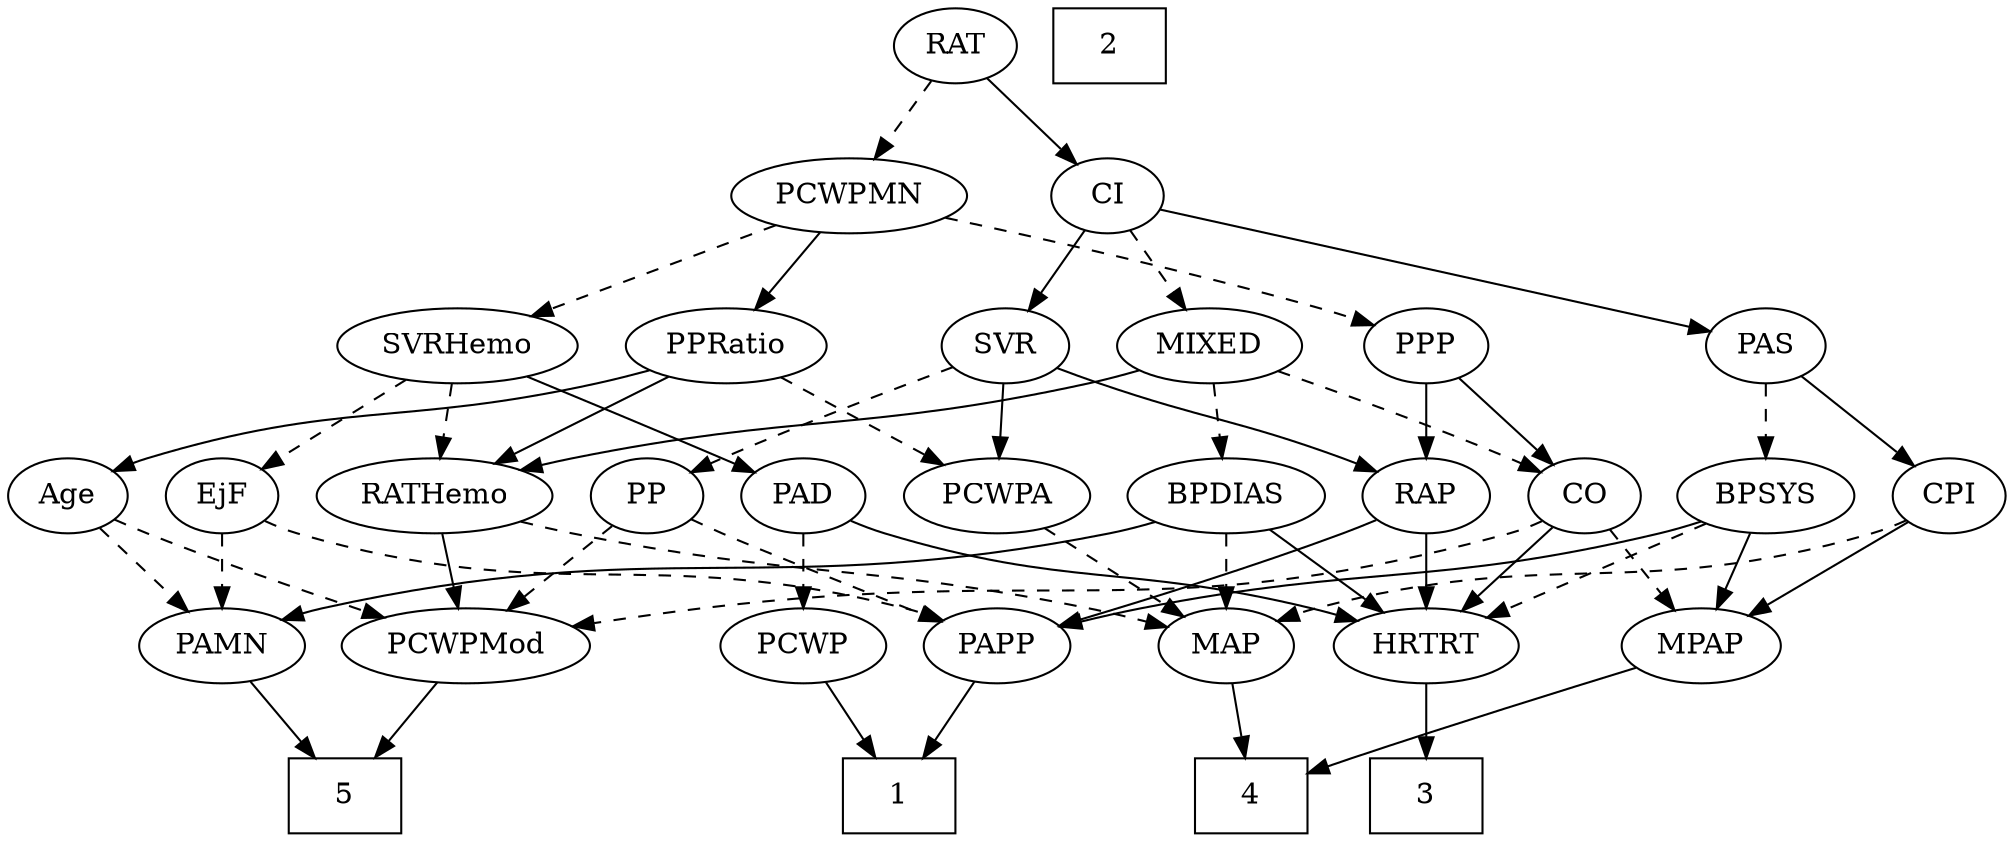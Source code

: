 strict digraph {
	graph [bb="0,0,905.19,396"];
	node [label="\N"];
	1	[height=0.5,
		pos="133.6,18",
		shape=box,
		width=0.75];
	2	[height=0.5,
		pos="389.6,378",
		shape=box,
		width=0.75];
	3	[height=0.5,
		pos="331.6,18",
		shape=box,
		width=0.75];
	4	[height=0.5,
		pos="706.6,18",
		shape=box,
		width=0.75];
	5	[height=0.5,
		pos="506.6,18",
		shape=box,
		width=0.75];
	Age	[height=0.5,
		pos="588.6,162",
		width=0.75];
	PAMN	[height=0.5,
		pos="453.6,90",
		width=1.011];
	Age -> PAMN	[pos="e,477.84,103.57 567.8,150.22 546.19,139.01 512.07,121.32 486.74,108.18",
		style=dashed];
	PCWPMod	[height=0.5,
		pos="559.6,90",
		width=1.4443];
	Age -> PCWPMod	[pos="e,566.62,107.96 581.72,144.41 578.38,136.34 574.28,126.43 570.52,117.35",
		style=dashed];
	EjF	[height=0.5,
		pos="102.6,162",
		width=0.75];
	EjF -> PAMN	[pos="e,421.74,99.011 123.13,150.04 128.08,147.75 133.44,145.56 138.6,144 242.66,112.44 273.78,128.35 380.6,108 390.76,106.06 401.65,103.69 \
411.84,101.34",
		style=dashed];
	PAPP	[height=0.5,
		pos="175.6,90",
		width=0.88464];
	EjF -> PAPP	[pos="e,160.09,105.87 117.37,146.83 127.55,137.07 141.29,123.9 152.86,112.8",
		style=dashed];
	RAP	[height=0.5,
		pos="175.6,162",
		width=0.77632];
	RAP -> PAPP	[pos="e,175.6,108.1 175.6,143.7 175.6,135.98 175.6,126.71 175.6,118.11",
		style=solid];
	HRTRT	[height=0.5,
		pos="331.6,90",
		width=1.1013];
	RAP -> HRTRT	[pos="e,304.14,103.12 197.88,150.71 202.73,148.49 207.83,146.16 212.6,144 240.13,131.55 271.33,117.66 294.88,107.22",
		style=solid];
	MIXED	[height=0.5,
		pos="491.6,234",
		width=1.1193];
	CO	[height=0.5,
		pos="414.6,162",
		width=0.75];
	MIXED -> CO	[pos="e,430.07,177.07 474.51,217.46 463.71,207.65 449.61,194.83 437.81,184.1",
		style=dashed];
	RATHemo	[height=0.5,
		pos="682.6,162",
		width=1.3721];
	MIXED -> RATHemo	[pos="e,648.94,175.34 521.86,221.91 553.5,210.31 603.42,192.02 639.24,178.89",
		style=solid];
	BPDIAS	[height=0.5,
		pos="501.6,162",
		width=1.1735];
	MIXED -> BPDIAS	[pos="e,499.15,180.1 494.07,215.7 495.17,207.98 496.5,198.71 497.72,190.11",
		style=dashed];
	MPAP	[height=0.5,
		pos="664.6,90",
		width=0.97491];
	MPAP -> 4	[pos="e,696.13,36.447 674.55,72.411 679.43,64.285 685.41,54.307 690.89,45.184",
		style=solid];
	BPSYS	[height=0.5,
		pos="331.6,162",
		width=1.0471];
	BPSYS -> MPAP	[pos="e,638.39,102.21 359.65,149.82 365.82,147.66 372.37,145.57 378.6,144 484.03,117.37 515.46,135.76 620.6,108 623.25,107.3 625.97,106.49 \
628.68,105.61",
		style=solid];
	BPSYS -> PAPP	[pos="e,199.88,101.89 305.13,149.13 278.66,137.25 237.84,118.93 209.12,106.04",
		style=solid];
	BPSYS -> HRTRT	[pos="e,331.6,108.1 331.6,143.7 331.6,135.98 331.6,126.71 331.6,118.11",
		style=dashed];
	PAD	[height=0.5,
		pos="28.597,162",
		width=0.79437];
	PCWP	[height=0.5,
		pos="59.597,90",
		width=0.97491];
	PAD -> PCWP	[pos="e,52.088,107.96 35.944,144.41 39.52,136.34 43.907,126.43 47.926,117.35",
		style=dashed];
	PAD -> HRTRT	[pos="e,294.07,95.811 50.375,150.26 55.602,147.96 61.227,145.71 66.597,144 140.92,120.27 230.5,105.01 284.15,97.223",
		style=solid];
	CO -> MPAP	[pos="e,638.31,101.94 435.2,150.27 440.15,147.97 445.49,145.72 450.6,144 523.79,119.34 546.56,129.99 620.6,108 623.23,107.22 625.93,106.35 \
628.63,105.43",
		style=dashed];
	CO -> PCWPMod	[pos="e,530.6,105 435.99,150.67 458.4,139.85 494.06,122.64 521.34,109.47",
		style=dashed];
	CO -> HRTRT	[pos="e,349.69,106.26 398.2,147.17 386.62,137.4 370.86,124.11 357.58,112.91",
		style=solid];
	PAS	[height=0.5,
		pos="391.6,234",
		width=0.75];
	PAS -> BPSYS	[pos="e,345.43,179.13 378.58,217.81 370.85,208.8 360.89,197.18 352.13,186.95",
		style=dashed];
	CPI	[height=0.5,
		pos="776.6,162",
		width=0.75];
	PAS -> CPI	[pos="e,756.1,174.06 414.42,224.3 423.13,221.27 433.22,218.11 442.6,216 572.76,186.76 612.41,216.96 740.6,180 742.54,179.44 744.51,178.79 \
746.47,178.07",
		style=solid];
	PAMN -> 5	[pos="e,493.63,36.124 465.89,72.765 472.32,64.268 480.34,53.677 487.56,44.146",
		style=solid];
	RATHemo -> PCWPMod	[pos="e,585.47,105.73 657.11,146.5 638.93,136.15 614.26,122.11 594.28,110.74",
		style=solid];
	MAP	[height=0.5,
		pos="748.6,90",
		width=0.84854];
	RATHemo -> MAP	[pos="e,734.28,106.19 697.91,144.76 706.64,135.5 717.73,123.73 727.31,113.58",
		style=dashed];
	CPI -> MPAP	[pos="e,685.99,104.37 757.6,149.13 740.39,138.37 714.74,122.34 694.73,109.83",
		style=solid];
	CPI -> MAP	[pos="e,755.38,107.96 769.96,144.41 766.73,136.34 762.77,126.43 759.14,117.35",
		style=dashed];
	RAT	[height=0.5,
		pos="317.6,378",
		width=0.75827];
	PCWPMN	[height=0.5,
		pos="270.6,306",
		width=1.3902];
	RAT -> PCWPMN	[pos="e,281.88,323.8 306.93,361.12 301.21,352.59 294.02,341.89 287.55,332.25",
		style=dashed];
	CI	[height=0.5,
		pos="378.6,306",
		width=0.75];
	RAT -> CI	[pos="e,365.39,322.16 330.83,361.81 338.99,352.45 349.59,340.28 358.74,329.79",
		style=solid];
	SVR	[height=0.5,
		pos="318.6,234",
		width=0.77632];
	SVR -> RAP	[pos="e,197.52,173.73 296.88,222.37 272.84,210.6 233.88,191.53 206.63,178.19",
		style=solid];
	PCWPA	[height=0.5,
		pos="863.6,162",
		width=1.1555];
	SVR -> PCWPA	[pos="e,833.18,174.48 339.65,221.79 344.74,219.51 350.26,217.39 355.6,216 552.77,164.68 612.93,220.51 812.6,180 816.19,179.27 819.89,178.36 \
823.56,177.35",
		style=solid];
	PP	[height=0.5,
		pos="248.6,162",
		width=0.75];
	SVR -> PP	[pos="e,263.08,177.49 304.09,218.5 294.33,208.73 281.29,195.69 270.3,184.7",
		style=dashed];
	PCWPMod -> 5	[pos="e,519.81,36.447 547.04,72.411 540.76,64.115 533.01,53.891 525.99,44.615",
		style=solid];
	PCWPA -> MAP	[pos="e,769.14,103.5 840.33,146.83 822.31,135.87 797.24,120.61 777.86,108.81",
		style=dashed];
	SVRHemo	[height=0.5,
		pos="119.6,234",
		width=1.3902];
	PCWPMN -> SVRHemo	[pos="e,149,248.63 241.12,291.34 217.43,280.35 183.95,264.83 158.13,252.86",
		style=dashed];
	PPP	[height=0.5,
		pos="245.6,234",
		width=0.75];
	PCWPMN -> PPP	[pos="e,251.59,251.79 264.55,288.05 261.69,280.06 258.22,270.33 255.03,261.4",
		style=dashed];
	PPRatio	[height=0.5,
		pos="597.6,234",
		width=1.1013];
	PCWPMN -> PPRatio	[pos="e,566.11,245.07 310.88,295.1 321.2,292.67 332.29,290.15 342.6,288 430.15,269.72 453.61,272.81 540.6,252 545.68,250.78 550.97,249.39 \
556.21,247.92",
		style=solid];
	SVRHemo -> EjF	[pos="e,106.79,180.28 115.48,216.05 113.59,208.26 111.3,198.82 109.17,190.08",
		style=dashed];
	SVRHemo -> PAD	[pos="e,45.978,176.37 99.402,217.46 86.008,207.16 68.324,193.56 53.98,182.53",
		style=solid];
	SVRHemo -> RATHemo	[pos="e,646.98,174.65 161.58,224.17 176.67,221.23 193.84,218.17 209.6,216 393.01,190.79 442.65,214.21 624.6,180 628.72,179.23 632.96,178.28 \
637.19,177.23",
		style=dashed];
	BPDIAS -> PAMN	[pos="e,464.89,107.47 490.22,144.41 484.36,135.87 477.1,125.28 470.59,115.79",
		style=solid];
	BPDIAS -> MAP	[pos="e,725.17,101.77 533.28,149.92 539.65,147.84 546.31,145.77 552.6,144 621.09,124.73 640.93,130 708.6,108 710.98,107.22 713.42,106.36 \
715.87,105.45",
		style=dashed];
	BPDIAS -> HRTRT	[pos="e,359.88,102.64 472.37,148.97 443.93,137.26 400.58,119.4 369.5,106.61",
		style=solid];
	MAP -> 4	[pos="e,716.87,36.124 738.86,72.765 733.86,64.44 727.66,54.104 722.03,44.725",
		style=solid];
	PP -> PCWPMod	[pos="e,521.36,102.32 269.15,150.11 274.1,147.82 279.45,145.61 284.6,144 376.62,115.14 404.46,128.98 498.6,108 502.76,107.07 507.07,106.03 \
511.37,104.94",
		style=dashed];
	PP -> PAPP	[pos="e,191.1,105.87 233.82,146.83 223.64,137.07 209.91,123.9 198.34,112.8",
		style=dashed];
	PPP -> RAP	[pos="e,190.08,177.49 231.09,218.5 221.33,208.73 208.29,195.69 197.3,184.7",
		style=solid];
	PPP -> CO	[pos="e,393.41,173.37 266.78,222.63 271.62,220.36 276.76,218.04 281.6,216 323.98,198.17 336.21,197.83 378.6,180 380.41,179.24 382.27,178.43 \
384.14,177.6",
		style=solid];
	PPRatio -> Age	[pos="e,590.8,180.1 595.37,215.7 594.38,207.98 593.19,198.71 592.08,190.11",
		style=solid];
	PPRatio -> RATHemo	[pos="e,663.6,178.64 616.04,217.81 627.69,208.22 642.92,195.67 655.88,185",
		style=solid];
	PPRatio -> PCWPA	[pos="e,832.16,173.92 632.46,225.31 675.17,215.68 749.63,198.22 812.6,180 815.78,179.08 819.06,178.09 822.35,177.06",
		style=dashed];
	PCWP -> 1	[pos="e,115.49,36.127 75.654,73.811 85.095,64.881 97.248,53.384 107.98,43.229",
		style=solid];
	CI -> MIXED	[pos="e,468.82,249.11 397.77,293.13 414.88,282.52 440.26,266.8 460.32,254.38",
		style=dashed];
	CI -> PAS	[pos="e,388.39,252.28 381.74,288.05 383.18,280.35 384.91,271.03 386.52,262.36",
		style=solid];
	CI -> SVR	[pos="e,331.59,250.16 365.58,289.81 357.56,280.45 347.12,268.28 338.13,257.79",
		style=solid];
	PAPP -> 1	[pos="e,143.87,36.124 165.86,72.765 160.86,64.44 154.66,54.104 149.03,44.725",
		style=solid];
	HRTRT -> 3	[pos="e,331.6,36.104 331.6,71.697 331.6,63.983 331.6,54.712 331.6,46.112",
		style=solid];
}

